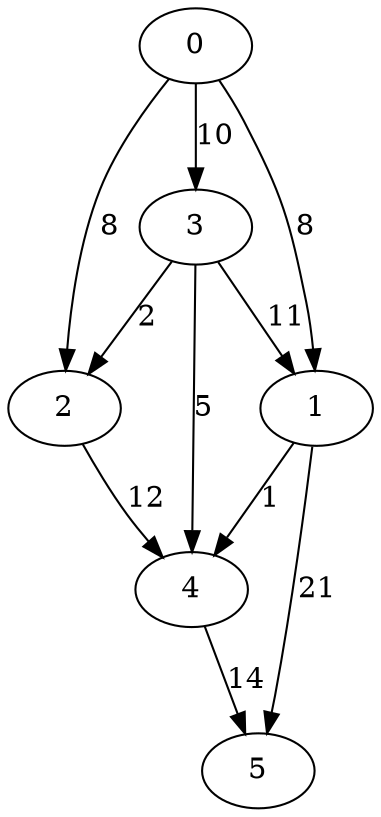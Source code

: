 digraph output {
4 -> 5 [label="14"];
1 -> 5 [label="21"];
1 -> 4 [label="1"];
3 -> 1 [label="11"];
3 -> 2 [label="2"];
3 -> 4 [label="5"];
2 -> 4 [label="12"];
0 -> 3 [label="10"];
0 -> 2 [label="8"];
0 -> 1 [label="8"];
}
